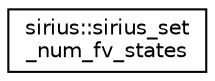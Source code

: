 digraph "Graphical Class Hierarchy"
{
 // INTERACTIVE_SVG=YES
  edge [fontname="Helvetica",fontsize="10",labelfontname="Helvetica",labelfontsize="10"];
  node [fontname="Helvetica",fontsize="10",shape=record];
  rankdir="LR";
  Node1 [label="sirius::sirius_set\l_num_fv_states",height=0.2,width=0.4,color="black", fillcolor="white", style="filled",URL="$interfacesirius_1_1sirius__set__num__fv__states.html"];
}

